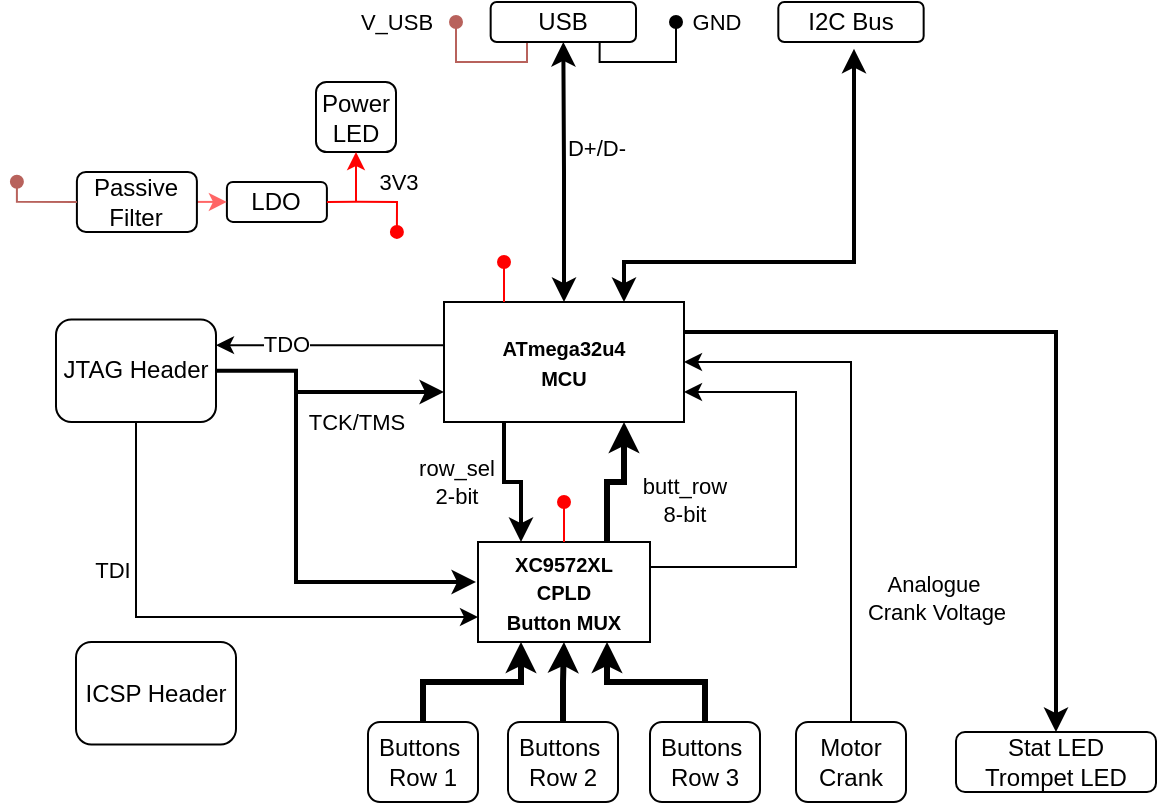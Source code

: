 <mxfile version="15.0.6" type="device"><diagram id="4PNQLb8KuekWjGPaOZG0" name="Page-1"><mxGraphModel dx="981" dy="505" grid="1" gridSize="10" guides="1" tooltips="1" connect="1" arrows="1" fold="1" page="1" pageScale="1" pageWidth="827" pageHeight="1169" math="0" shadow="0"><root><mxCell id="0"/><mxCell id="1" parent="0"/><mxCell id="alxzz7a8E_SibwW9Td0R-17" style="edgeStyle=orthogonalEdgeStyle;rounded=0;orthogonalLoop=1;jettySize=auto;html=1;exitX=0.25;exitY=1;exitDx=0;exitDy=0;entryX=0.25;entryY=0;entryDx=0;entryDy=0;strokeWidth=2;" edge="1" parent="1" source="alxzz7a8E_SibwW9Td0R-2" target="alxzz7a8E_SibwW9Td0R-3"><mxGeometry relative="1" as="geometry"/></mxCell><mxCell id="alxzz7a8E_SibwW9Td0R-19" value="row_sel&lt;br&gt;2-bit" style="edgeLabel;html=1;align=center;verticalAlign=middle;resizable=0;points=[];" vertex="1" connectable="0" parent="alxzz7a8E_SibwW9Td0R-17"><mxGeometry x="-0.336" y="-1" relative="1" as="geometry"><mxPoint x="-23" y="7" as="offset"/></mxGeometry></mxCell><mxCell id="alxzz7a8E_SibwW9Td0R-20" style="edgeStyle=orthogonalEdgeStyle;rounded=0;orthogonalLoop=1;jettySize=auto;html=1;exitX=0.5;exitY=0;exitDx=0;exitDy=0;entryX=0.5;entryY=1;entryDx=0;entryDy=0;strokeWidth=2;startArrow=classic;startFill=1;" edge="1" parent="1" source="alxzz7a8E_SibwW9Td0R-2" target="alxzz7a8E_SibwW9Td0R-9"><mxGeometry relative="1" as="geometry"/></mxCell><mxCell id="alxzz7a8E_SibwW9Td0R-21" value="D+/D-" style="edgeLabel;html=1;align=center;verticalAlign=middle;resizable=0;points=[];" vertex="1" connectable="0" parent="alxzz7a8E_SibwW9Td0R-20"><mxGeometry x="0.228" y="-1" relative="1" as="geometry"><mxPoint x="15" y="2" as="offset"/></mxGeometry></mxCell><mxCell id="alxzz7a8E_SibwW9Td0R-31" style="edgeStyle=orthogonalEdgeStyle;rounded=0;orthogonalLoop=1;jettySize=auto;html=1;exitX=0;exitY=0.5;exitDx=0;exitDy=0;entryX=1;entryY=0.25;entryDx=0;entryDy=0;startArrow=none;startFill=0;endArrow=classic;endFill=1;strokeColor=#000000;strokeWidth=1;" edge="1" parent="1" source="alxzz7a8E_SibwW9Td0R-2" target="alxzz7a8E_SibwW9Td0R-27"><mxGeometry relative="1" as="geometry"><Array as="points"><mxPoint x="354" y="282"/></Array></mxGeometry></mxCell><mxCell id="alxzz7a8E_SibwW9Td0R-35" value="TDO" style="edgeLabel;html=1;align=center;verticalAlign=middle;resizable=0;points=[];" vertex="1" connectable="0" parent="alxzz7a8E_SibwW9Td0R-31"><mxGeometry x="0.126" y="-1" relative="1" as="geometry"><mxPoint x="-19" as="offset"/></mxGeometry></mxCell><mxCell id="alxzz7a8E_SibwW9Td0R-51" style="edgeStyle=orthogonalEdgeStyle;rounded=0;orthogonalLoop=1;jettySize=auto;html=1;exitX=1;exitY=0.25;exitDx=0;exitDy=0;startArrow=none;startFill=0;endArrow=classic;endFill=1;strokeWidth=2;" edge="1" parent="1" source="alxzz7a8E_SibwW9Td0R-2" target="alxzz7a8E_SibwW9Td0R-50"><mxGeometry relative="1" as="geometry"/></mxCell><mxCell id="alxzz7a8E_SibwW9Td0R-53" style="edgeStyle=orthogonalEdgeStyle;rounded=0;orthogonalLoop=1;jettySize=auto;html=1;exitX=0.75;exitY=0;exitDx=0;exitDy=0;entryX=0.526;entryY=1.169;entryDx=0;entryDy=0;entryPerimeter=0;startArrow=classic;startFill=1;endArrow=classic;endFill=1;strokeColor=#000000;strokeWidth=2;" edge="1" parent="1" source="alxzz7a8E_SibwW9Td0R-2" target="alxzz7a8E_SibwW9Td0R-52"><mxGeometry relative="1" as="geometry"><Array as="points"><mxPoint x="444" y="240"/><mxPoint x="559" y="240"/><mxPoint x="559" y="133"/></Array></mxGeometry></mxCell><mxCell id="alxzz7a8E_SibwW9Td0R-2" value="&lt;font size=&quot;1&quot;&gt;&lt;b&gt;ATmega32u4&lt;br&gt;MCU&lt;br&gt;&lt;/b&gt;&lt;/font&gt;" style="rounded=0;whiteSpace=wrap;html=1;" vertex="1" parent="1"><mxGeometry x="354" y="260" width="120" height="60" as="geometry"/></mxCell><mxCell id="alxzz7a8E_SibwW9Td0R-16" style="edgeStyle=orthogonalEdgeStyle;rounded=0;orthogonalLoop=1;jettySize=auto;html=1;exitX=0.75;exitY=0;exitDx=0;exitDy=0;entryX=0.75;entryY=1;entryDx=0;entryDy=0;strokeWidth=3;" edge="1" parent="1" source="alxzz7a8E_SibwW9Td0R-3" target="alxzz7a8E_SibwW9Td0R-2"><mxGeometry relative="1" as="geometry"/></mxCell><mxCell id="alxzz7a8E_SibwW9Td0R-18" value="butt_row&lt;br&gt;8-bit" style="edgeLabel;html=1;align=center;verticalAlign=middle;resizable=0;points=[];" vertex="1" connectable="0" parent="alxzz7a8E_SibwW9Td0R-16"><mxGeometry x="-0.379" y="-3" relative="1" as="geometry"><mxPoint x="35" as="offset"/></mxGeometry></mxCell><mxCell id="alxzz7a8E_SibwW9Td0R-30" style="edgeStyle=orthogonalEdgeStyle;rounded=0;orthogonalLoop=1;jettySize=auto;html=1;exitX=1;exitY=0.25;exitDx=0;exitDy=0;entryX=1;entryY=0.75;entryDx=0;entryDy=0;startArrow=none;startFill=0;endArrow=classic;endFill=1;strokeColor=#000000;strokeWidth=1;" edge="1" parent="1" source="alxzz7a8E_SibwW9Td0R-3" target="alxzz7a8E_SibwW9Td0R-2"><mxGeometry relative="1" as="geometry"><Array as="points"><mxPoint x="530" y="393"/><mxPoint x="530" y="305"/></Array></mxGeometry></mxCell><mxCell id="alxzz7a8E_SibwW9Td0R-3" value="&lt;b&gt;&lt;font style=&quot;font-size: 10px&quot;&gt;XC9572XL&lt;br&gt;CPLD&lt;br&gt;Button MUX&lt;br&gt;&lt;/font&gt;&lt;/b&gt;" style="rounded=0;whiteSpace=wrap;html=1;" vertex="1" parent="1"><mxGeometry x="371" y="380" width="86" height="50" as="geometry"/></mxCell><mxCell id="alxzz7a8E_SibwW9Td0R-22" style="edgeStyle=orthogonalEdgeStyle;rounded=0;orthogonalLoop=1;jettySize=auto;html=1;exitX=0.25;exitY=1;exitDx=0;exitDy=0;strokeWidth=1;endArrow=oval;endFill=1;fillColor=#f8cecc;strokeColor=#B8625C;" edge="1" parent="1" source="alxzz7a8E_SibwW9Td0R-9"><mxGeometry relative="1" as="geometry"><mxPoint x="360" y="120" as="targetPoint"/><Array as="points"><mxPoint x="396" y="140"/><mxPoint x="360" y="140"/></Array></mxGeometry></mxCell><mxCell id="alxzz7a8E_SibwW9Td0R-23" value="V_USB" style="edgeLabel;html=1;align=center;verticalAlign=middle;resizable=0;points=[];" vertex="1" connectable="0" parent="alxzz7a8E_SibwW9Td0R-22"><mxGeometry x="0.176" y="1" relative="1" as="geometry"><mxPoint x="-37" y="-21" as="offset"/></mxGeometry></mxCell><mxCell id="alxzz7a8E_SibwW9Td0R-24" style="edgeStyle=orthogonalEdgeStyle;rounded=0;orthogonalLoop=1;jettySize=auto;html=1;exitX=0.75;exitY=1;exitDx=0;exitDy=0;endArrow=oval;endFill=1;strokeWidth=1;" edge="1" parent="1" source="alxzz7a8E_SibwW9Td0R-9"><mxGeometry relative="1" as="geometry"><mxPoint x="470" y="120" as="targetPoint"/><Array as="points"><mxPoint x="432" y="140"/><mxPoint x="470" y="140"/></Array></mxGeometry></mxCell><mxCell id="alxzz7a8E_SibwW9Td0R-9" value="USB" style="rounded=1;whiteSpace=wrap;html=1;" vertex="1" parent="1"><mxGeometry x="377.33" y="110" width="72.67" height="20" as="geometry"/></mxCell><mxCell id="alxzz7a8E_SibwW9Td0R-13" style="edgeStyle=orthogonalEdgeStyle;rounded=0;orthogonalLoop=1;jettySize=auto;html=1;exitX=0.5;exitY=0;exitDx=0;exitDy=0;entryX=0.25;entryY=1;entryDx=0;entryDy=0;strokeWidth=3;" edge="1" parent="1" source="alxzz7a8E_SibwW9Td0R-10" target="alxzz7a8E_SibwW9Td0R-3"><mxGeometry relative="1" as="geometry"/></mxCell><mxCell id="alxzz7a8E_SibwW9Td0R-10" value="Buttons&amp;nbsp;&lt;br&gt;Row 1" style="rounded=1;whiteSpace=wrap;html=1;" vertex="1" parent="1"><mxGeometry x="316" y="470" width="55" height="40" as="geometry"/></mxCell><mxCell id="alxzz7a8E_SibwW9Td0R-14" style="edgeStyle=orthogonalEdgeStyle;rounded=0;orthogonalLoop=1;jettySize=auto;html=1;exitX=0.5;exitY=0;exitDx=0;exitDy=0;entryX=0.5;entryY=1;entryDx=0;entryDy=0;strokeWidth=3;" edge="1" parent="1" source="alxzz7a8E_SibwW9Td0R-11" target="alxzz7a8E_SibwW9Td0R-3"><mxGeometry relative="1" as="geometry"/></mxCell><mxCell id="alxzz7a8E_SibwW9Td0R-11" value="Buttons&amp;nbsp;&lt;br&gt;Row 2" style="rounded=1;whiteSpace=wrap;html=1;" vertex="1" parent="1"><mxGeometry x="386" y="470" width="55" height="40" as="geometry"/></mxCell><mxCell id="alxzz7a8E_SibwW9Td0R-15" style="edgeStyle=orthogonalEdgeStyle;rounded=0;orthogonalLoop=1;jettySize=auto;html=1;exitX=0.5;exitY=0;exitDx=0;exitDy=0;entryX=0.75;entryY=1;entryDx=0;entryDy=0;strokeWidth=3;" edge="1" parent="1" source="alxzz7a8E_SibwW9Td0R-12" target="alxzz7a8E_SibwW9Td0R-3"><mxGeometry relative="1" as="geometry"/></mxCell><mxCell id="alxzz7a8E_SibwW9Td0R-12" value="Buttons&amp;nbsp;&lt;br&gt;Row 3" style="rounded=1;whiteSpace=wrap;html=1;" vertex="1" parent="1"><mxGeometry x="457" y="470" width="55" height="40" as="geometry"/></mxCell><mxCell id="alxzz7a8E_SibwW9Td0R-25" value="GND" style="edgeLabel;html=1;align=center;verticalAlign=middle;resizable=0;points=[];" vertex="1" connectable="0" parent="1"><mxGeometry x="489.997" y="119.999" as="geometry"/></mxCell><mxCell id="alxzz7a8E_SibwW9Td0R-29" style="edgeStyle=orthogonalEdgeStyle;rounded=0;orthogonalLoop=1;jettySize=auto;html=1;entryX=0;entryY=0.75;entryDx=0;entryDy=0;startArrow=none;startFill=0;endArrow=classic;endFill=1;strokeWidth=1;" edge="1" parent="1" target="alxzz7a8E_SibwW9Td0R-3"><mxGeometry relative="1" as="geometry"><mxPoint x="200" y="320" as="sourcePoint"/><Array as="points"><mxPoint x="200" y="320"/><mxPoint x="200" y="418"/><mxPoint x="350" y="418"/></Array></mxGeometry></mxCell><mxCell id="alxzz7a8E_SibwW9Td0R-34" value="TDI" style="edgeLabel;html=1;align=center;verticalAlign=middle;resizable=0;points=[];" vertex="1" connectable="0" parent="alxzz7a8E_SibwW9Td0R-29"><mxGeometry x="-0.544" relative="1" as="geometry"><mxPoint x="-12" y="13" as="offset"/></mxGeometry></mxCell><mxCell id="alxzz7a8E_SibwW9Td0R-32" style="edgeStyle=orthogonalEdgeStyle;rounded=0;orthogonalLoop=1;jettySize=auto;html=1;exitX=1;exitY=0.5;exitDx=0;exitDy=0;entryX=0;entryY=0.75;entryDx=0;entryDy=0;startArrow=none;startFill=0;endArrow=classic;endFill=1;strokeColor=#000000;strokeWidth=2;" edge="1" parent="1" source="alxzz7a8E_SibwW9Td0R-27" target="alxzz7a8E_SibwW9Td0R-2"><mxGeometry relative="1" as="geometry"><Array as="points"><mxPoint x="280" y="294"/><mxPoint x="280" y="305"/></Array></mxGeometry></mxCell><mxCell id="alxzz7a8E_SibwW9Td0R-36" value="TCK/TMS" style="edgeLabel;html=1;align=center;verticalAlign=middle;resizable=0;points=[];" vertex="1" connectable="0" parent="alxzz7a8E_SibwW9Td0R-32"><mxGeometry x="-0.285" relative="1" as="geometry"><mxPoint x="30" y="21" as="offset"/></mxGeometry></mxCell><mxCell id="alxzz7a8E_SibwW9Td0R-27" value="JTAG Header" style="rounded=1;whiteSpace=wrap;html=1;" vertex="1" parent="1"><mxGeometry x="160" y="268.75" width="80" height="51.25" as="geometry"/></mxCell><mxCell id="alxzz7a8E_SibwW9Td0R-38" style="edgeStyle=orthogonalEdgeStyle;rounded=0;orthogonalLoop=1;jettySize=auto;html=1;exitX=0.5;exitY=0;exitDx=0;exitDy=0;entryX=1;entryY=0.5;entryDx=0;entryDy=0;startArrow=none;startFill=0;endArrow=classic;endFill=1;strokeColor=#000000;strokeWidth=1;" edge="1" parent="1" source="alxzz7a8E_SibwW9Td0R-37" target="alxzz7a8E_SibwW9Td0R-2"><mxGeometry relative="1" as="geometry"/></mxCell><mxCell id="alxzz7a8E_SibwW9Td0R-39" value="Analogue&amp;nbsp;&lt;br&gt;Crank Voltage" style="edgeLabel;html=1;align=center;verticalAlign=middle;resizable=0;points=[];" vertex="1" connectable="0" parent="alxzz7a8E_SibwW9Td0R-38"><mxGeometry x="-0.474" y="2" relative="1" as="geometry"><mxPoint x="44" y="7" as="offset"/></mxGeometry></mxCell><mxCell id="alxzz7a8E_SibwW9Td0R-37" value="Motor Crank" style="rounded=1;whiteSpace=wrap;html=1;" vertex="1" parent="1"><mxGeometry x="530" y="470" width="55" height="40" as="geometry"/></mxCell><mxCell id="alxzz7a8E_SibwW9Td0R-40" value="LDO" style="rounded=1;whiteSpace=wrap;html=1;" vertex="1" parent="1"><mxGeometry x="245.45" y="199.95" width="50" height="20" as="geometry"/></mxCell><mxCell id="alxzz7a8E_SibwW9Td0R-44" style="edgeStyle=orthogonalEdgeStyle;rounded=0;orthogonalLoop=1;jettySize=auto;html=1;exitX=1;exitY=0.5;exitDx=0;exitDy=0;startArrow=none;startFill=0;endArrow=classic;endFill=1;strokeWidth=1;strokeColor=#FF6666;entryX=0;entryY=0.5;entryDx=0;entryDy=0;" edge="1" parent="1" source="alxzz7a8E_SibwW9Td0R-41" target="alxzz7a8E_SibwW9Td0R-40"><mxGeometry relative="1" as="geometry"><mxPoint x="245" y="220" as="targetPoint"/></mxGeometry></mxCell><mxCell id="alxzz7a8E_SibwW9Td0R-41" value="Passive Filter" style="rounded=1;whiteSpace=wrap;html=1;" vertex="1" parent="1"><mxGeometry x="170.45" y="194.95" width="60" height="30" as="geometry"/></mxCell><mxCell id="alxzz7a8E_SibwW9Td0R-42" style="edgeStyle=orthogonalEdgeStyle;rounded=0;orthogonalLoop=1;jettySize=auto;html=1;exitX=0;exitY=0.5;exitDx=0;exitDy=0;strokeWidth=1;endArrow=oval;endFill=1;fillColor=#f8cecc;strokeColor=#B8625C;" edge="1" parent="1" source="alxzz7a8E_SibwW9Td0R-41"><mxGeometry relative="1" as="geometry"><mxPoint x="140.45" y="199.95" as="targetPoint"/><mxPoint x="155.947" y="209.95" as="sourcePoint"/><Array as="points"><mxPoint x="140.45" y="209.95"/><mxPoint x="140.45" y="199.95"/></Array></mxGeometry></mxCell><mxCell id="alxzz7a8E_SibwW9Td0R-45" style="edgeStyle=orthogonalEdgeStyle;rounded=0;orthogonalLoop=1;jettySize=auto;html=1;exitX=1;exitY=0.5;exitDx=0;exitDy=0;strokeWidth=1;endArrow=oval;endFill=1;fillColor=#f8cecc;strokeColor=#FF0000;" edge="1" parent="1" source="alxzz7a8E_SibwW9Td0R-40"><mxGeometry relative="1" as="geometry"><mxPoint x="330.45" y="224.95" as="targetPoint"/><mxPoint x="360.45" y="219.92" as="sourcePoint"/><Array as="points"><mxPoint x="310.45" y="209.95"/><mxPoint x="310.45" y="209.95"/></Array></mxGeometry></mxCell><mxCell id="alxzz7a8E_SibwW9Td0R-46" value="3V3" style="edgeLabel;html=1;align=center;verticalAlign=middle;resizable=0;points=[];" vertex="1" connectable="0" parent="alxzz7a8E_SibwW9Td0R-45"><mxGeometry x="0.176" y="1" relative="1" as="geometry"><mxPoint x="6" y="-9" as="offset"/></mxGeometry></mxCell><mxCell id="alxzz7a8E_SibwW9Td0R-47" style="edgeStyle=orthogonalEdgeStyle;rounded=0;orthogonalLoop=1;jettySize=auto;html=1;exitX=0.25;exitY=0;exitDx=0;exitDy=0;strokeWidth=1;endArrow=oval;endFill=1;fillColor=#f8cecc;strokeColor=#FF0000;" edge="1" parent="1" source="alxzz7a8E_SibwW9Td0R-2"><mxGeometry relative="1" as="geometry"><mxPoint x="384" y="240" as="targetPoint"/><mxPoint x="285" y="235" as="sourcePoint"/><Array as="points"><mxPoint x="384" y="240"/></Array></mxGeometry></mxCell><mxCell id="alxzz7a8E_SibwW9Td0R-49" style="edgeStyle=orthogonalEdgeStyle;rounded=0;orthogonalLoop=1;jettySize=auto;html=1;exitX=0.5;exitY=0;exitDx=0;exitDy=0;strokeWidth=1;endArrow=oval;endFill=1;fillColor=#f8cecc;strokeColor=#FF0000;" edge="1" parent="1" source="alxzz7a8E_SibwW9Td0R-3"><mxGeometry relative="1" as="geometry"><mxPoint x="414" y="360" as="targetPoint"/><mxPoint x="394" y="270" as="sourcePoint"/><Array as="points"><mxPoint x="414" y="360"/><mxPoint x="414" y="360"/></Array></mxGeometry></mxCell><mxCell id="alxzz7a8E_SibwW9Td0R-50" value="Stat LED&lt;br&gt;Trompet LED" style="rounded=1;whiteSpace=wrap;html=1;" vertex="1" parent="1"><mxGeometry x="610" y="475" width="100" height="30" as="geometry"/></mxCell><mxCell id="alxzz7a8E_SibwW9Td0R-52" value="I2C Bus" style="rounded=1;whiteSpace=wrap;html=1;" vertex="1" parent="1"><mxGeometry x="521.16" y="110" width="72.67" height="20" as="geometry"/></mxCell><mxCell id="alxzz7a8E_SibwW9Td0R-56" value="" style="endArrow=classic;html=1;strokeColor=#000000;strokeWidth=2;rounded=0;" edge="1" parent="1"><mxGeometry width="50" height="50" relative="1" as="geometry"><mxPoint x="280" y="300" as="sourcePoint"/><mxPoint x="370" y="400" as="targetPoint"/><Array as="points"><mxPoint x="280" y="400"/></Array></mxGeometry></mxCell><mxCell id="alxzz7a8E_SibwW9Td0R-57" value="ICSP Header" style="rounded=1;whiteSpace=wrap;html=1;" vertex="1" parent="1"><mxGeometry x="170" y="430" width="80" height="51.25" as="geometry"/></mxCell><mxCell id="alxzz7a8E_SibwW9Td0R-58" value="Power LED" style="rounded=1;whiteSpace=wrap;html=1;" vertex="1" parent="1"><mxGeometry x="290" y="150" width="40" height="35" as="geometry"/></mxCell><mxCell id="alxzz7a8E_SibwW9Td0R-61" value="" style="endArrow=classic;html=1;strokeWidth=1;strokeColor=#FF0000;entryX=0.5;entryY=1;entryDx=0;entryDy=0;" edge="1" parent="1" target="alxzz7a8E_SibwW9Td0R-58"><mxGeometry width="50" height="50" relative="1" as="geometry"><mxPoint x="310" y="209.98" as="sourcePoint"/><mxPoint x="310" y="190" as="targetPoint"/></mxGeometry></mxCell></root></mxGraphModel></diagram></mxfile>